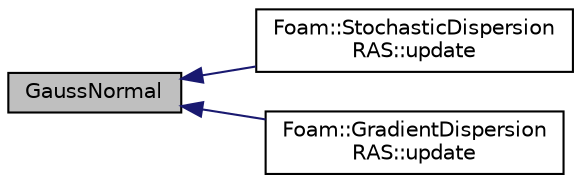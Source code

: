 digraph "GaussNormal"
{
  bgcolor="transparent";
  edge [fontname="Helvetica",fontsize="10",labelfontname="Helvetica",labelfontsize="10"];
  node [fontname="Helvetica",fontsize="10",shape=record];
  rankdir="LR";
  Node1 [label="GaussNormal",height=0.2,width=0.4,color="black", fillcolor="grey75", style="filled", fontcolor="black"];
  Node1 -> Node2 [dir="back",color="midnightblue",fontsize="10",style="solid",fontname="Helvetica"];
  Node2 [label="Foam::StochasticDispersion\lRAS::update",height=0.2,width=0.4,color="black",URL="$a02450.html#a6b0b1e27ffb9ac1c38932a7dcd3009e0",tooltip="Update (disperse particles) "];
  Node1 -> Node3 [dir="back",color="midnightblue",fontsize="10",style="solid",fontname="Helvetica"];
  Node3 [label="Foam::GradientDispersion\lRAS::update",height=0.2,width=0.4,color="black",URL="$a00938.html#a6b0b1e27ffb9ac1c38932a7dcd3009e0",tooltip="Update (disperse particles) "];
}
